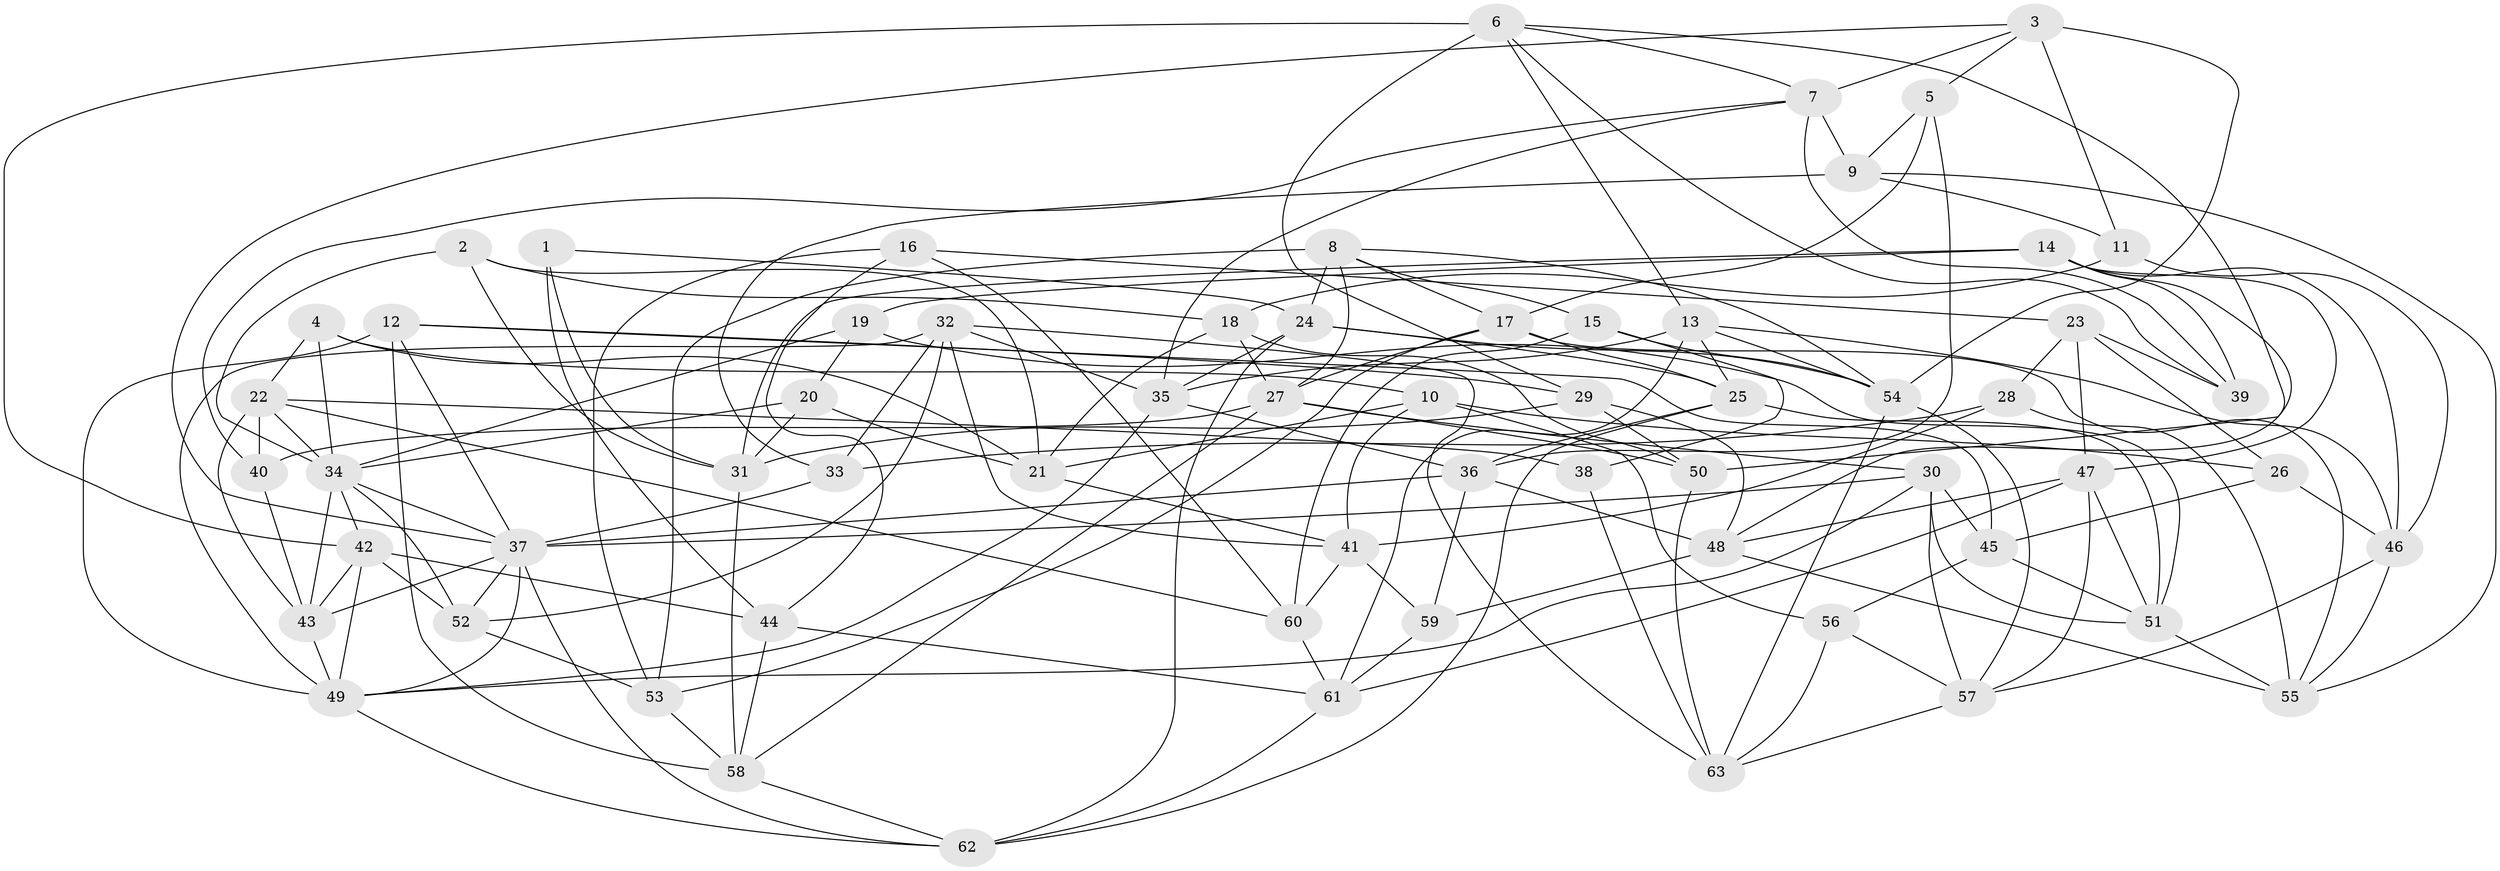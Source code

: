 // original degree distribution, {4: 1.0}
// Generated by graph-tools (version 1.1) at 2025/03/03/09/25 03:03:06]
// undirected, 63 vertices, 170 edges
graph export_dot {
graph [start="1"]
  node [color=gray90,style=filled];
  1;
  2;
  3;
  4;
  5;
  6;
  7;
  8;
  9;
  10;
  11;
  12;
  13;
  14;
  15;
  16;
  17;
  18;
  19;
  20;
  21;
  22;
  23;
  24;
  25;
  26;
  27;
  28;
  29;
  30;
  31;
  32;
  33;
  34;
  35;
  36;
  37;
  38;
  39;
  40;
  41;
  42;
  43;
  44;
  45;
  46;
  47;
  48;
  49;
  50;
  51;
  52;
  53;
  54;
  55;
  56;
  57;
  58;
  59;
  60;
  61;
  62;
  63;
  1 -- 24 [weight=1.0];
  1 -- 31 [weight=1.0];
  1 -- 44 [weight=2.0];
  2 -- 18 [weight=1.0];
  2 -- 21 [weight=1.0];
  2 -- 31 [weight=1.0];
  2 -- 34 [weight=1.0];
  3 -- 5 [weight=1.0];
  3 -- 7 [weight=1.0];
  3 -- 11 [weight=1.0];
  3 -- 37 [weight=1.0];
  3 -- 54 [weight=2.0];
  4 -- 10 [weight=1.0];
  4 -- 21 [weight=1.0];
  4 -- 22 [weight=1.0];
  4 -- 34 [weight=1.0];
  5 -- 9 [weight=1.0];
  5 -- 17 [weight=1.0];
  5 -- 36 [weight=1.0];
  6 -- 7 [weight=1.0];
  6 -- 13 [weight=1.0];
  6 -- 29 [weight=1.0];
  6 -- 39 [weight=1.0];
  6 -- 42 [weight=1.0];
  6 -- 50 [weight=1.0];
  7 -- 9 [weight=1.0];
  7 -- 35 [weight=1.0];
  7 -- 39 [weight=1.0];
  7 -- 40 [weight=1.0];
  8 -- 15 [weight=1.0];
  8 -- 17 [weight=1.0];
  8 -- 24 [weight=1.0];
  8 -- 27 [weight=1.0];
  8 -- 53 [weight=1.0];
  8 -- 54 [weight=1.0];
  9 -- 11 [weight=1.0];
  9 -- 33 [weight=2.0];
  9 -- 55 [weight=1.0];
  10 -- 21 [weight=1.0];
  10 -- 26 [weight=1.0];
  10 -- 41 [weight=1.0];
  10 -- 56 [weight=2.0];
  11 -- 18 [weight=1.0];
  11 -- 46 [weight=1.0];
  12 -- 29 [weight=1.0];
  12 -- 37 [weight=1.0];
  12 -- 45 [weight=1.0];
  12 -- 49 [weight=2.0];
  12 -- 58 [weight=1.0];
  13 -- 25 [weight=1.0];
  13 -- 35 [weight=1.0];
  13 -- 46 [weight=1.0];
  13 -- 54 [weight=1.0];
  13 -- 61 [weight=1.0];
  14 -- 19 [weight=1.0];
  14 -- 31 [weight=1.0];
  14 -- 39 [weight=1.0];
  14 -- 46 [weight=1.0];
  14 -- 47 [weight=1.0];
  14 -- 48 [weight=1.0];
  15 -- 38 [weight=2.0];
  15 -- 54 [weight=1.0];
  15 -- 60 [weight=2.0];
  16 -- 23 [weight=2.0];
  16 -- 44 [weight=1.0];
  16 -- 53 [weight=2.0];
  16 -- 60 [weight=1.0];
  17 -- 25 [weight=1.0];
  17 -- 27 [weight=1.0];
  17 -- 53 [weight=1.0];
  17 -- 55 [weight=1.0];
  18 -- 21 [weight=1.0];
  18 -- 27 [weight=2.0];
  18 -- 50 [weight=1.0];
  19 -- 20 [weight=1.0];
  19 -- 34 [weight=1.0];
  19 -- 51 [weight=1.0];
  20 -- 21 [weight=1.0];
  20 -- 31 [weight=3.0];
  20 -- 34 [weight=1.0];
  21 -- 41 [weight=1.0];
  22 -- 34 [weight=1.0];
  22 -- 38 [weight=1.0];
  22 -- 40 [weight=1.0];
  22 -- 43 [weight=1.0];
  22 -- 60 [weight=1.0];
  23 -- 26 [weight=1.0];
  23 -- 28 [weight=1.0];
  23 -- 39 [weight=1.0];
  23 -- 47 [weight=1.0];
  24 -- 25 [weight=1.0];
  24 -- 35 [weight=1.0];
  24 -- 54 [weight=1.0];
  24 -- 62 [weight=1.0];
  25 -- 36 [weight=1.0];
  25 -- 51 [weight=1.0];
  25 -- 62 [weight=1.0];
  26 -- 45 [weight=1.0];
  26 -- 46 [weight=1.0];
  27 -- 30 [weight=1.0];
  27 -- 40 [weight=1.0];
  27 -- 50 [weight=1.0];
  27 -- 58 [weight=1.0];
  28 -- 33 [weight=1.0];
  28 -- 41 [weight=1.0];
  28 -- 55 [weight=1.0];
  29 -- 31 [weight=1.0];
  29 -- 48 [weight=1.0];
  29 -- 50 [weight=2.0];
  30 -- 37 [weight=1.0];
  30 -- 45 [weight=1.0];
  30 -- 49 [weight=1.0];
  30 -- 51 [weight=1.0];
  30 -- 57 [weight=1.0];
  31 -- 58 [weight=1.0];
  32 -- 33 [weight=2.0];
  32 -- 35 [weight=1.0];
  32 -- 41 [weight=1.0];
  32 -- 49 [weight=1.0];
  32 -- 52 [weight=2.0];
  32 -- 63 [weight=1.0];
  33 -- 37 [weight=1.0];
  34 -- 37 [weight=1.0];
  34 -- 42 [weight=1.0];
  34 -- 43 [weight=2.0];
  34 -- 52 [weight=1.0];
  35 -- 36 [weight=1.0];
  35 -- 49 [weight=1.0];
  36 -- 37 [weight=1.0];
  36 -- 48 [weight=1.0];
  36 -- 59 [weight=1.0];
  37 -- 43 [weight=1.0];
  37 -- 49 [weight=1.0];
  37 -- 52 [weight=1.0];
  37 -- 62 [weight=1.0];
  38 -- 63 [weight=1.0];
  40 -- 43 [weight=1.0];
  41 -- 59 [weight=1.0];
  41 -- 60 [weight=1.0];
  42 -- 43 [weight=1.0];
  42 -- 44 [weight=1.0];
  42 -- 49 [weight=1.0];
  42 -- 52 [weight=1.0];
  43 -- 49 [weight=2.0];
  44 -- 58 [weight=1.0];
  44 -- 61 [weight=1.0];
  45 -- 51 [weight=1.0];
  45 -- 56 [weight=2.0];
  46 -- 55 [weight=1.0];
  46 -- 57 [weight=1.0];
  47 -- 48 [weight=1.0];
  47 -- 51 [weight=1.0];
  47 -- 57 [weight=1.0];
  47 -- 61 [weight=1.0];
  48 -- 55 [weight=1.0];
  48 -- 59 [weight=1.0];
  49 -- 62 [weight=1.0];
  50 -- 63 [weight=1.0];
  51 -- 55 [weight=1.0];
  52 -- 53 [weight=1.0];
  53 -- 58 [weight=1.0];
  54 -- 57 [weight=1.0];
  54 -- 63 [weight=1.0];
  56 -- 57 [weight=1.0];
  56 -- 63 [weight=1.0];
  57 -- 63 [weight=1.0];
  58 -- 62 [weight=1.0];
  59 -- 61 [weight=1.0];
  60 -- 61 [weight=1.0];
  61 -- 62 [weight=1.0];
}
